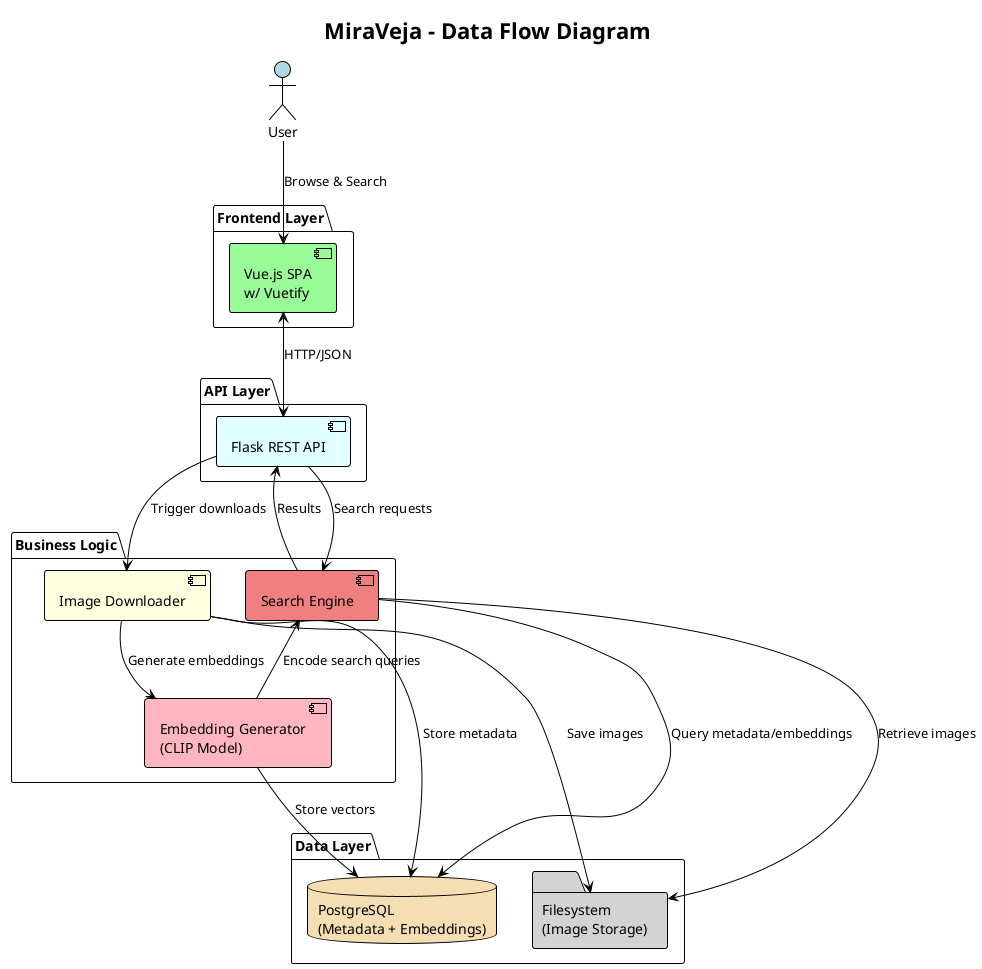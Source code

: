 @startuml "MiraVeja - Data Flow Diagram"
!theme plain
!define RECTANGLE class

title MiraVeja - Data Flow Diagram

actor User as user #lightblue

package "Frontend Layer" {
    component [Vue.js SPA\nw/ Vuetify] as frontend #palegreen
}

package "API Layer" {
    component [Flask REST API] as api #lightcyan
}

package "Business Logic" {
    component [Image Downloader] as downloader #lightyellow
    component [Embedding Generator\n(CLIP Model)] as embeddings #lightpink
    component [Search Engine] as search #lightcoral
}

package "Data Layer" {
    database "PostgreSQL\n(Metadata + Embeddings)" as db #wheat
    folder "Filesystem\n(Image Storage)" as fs #lightgray
}

' User interactions
user --> frontend : Browse & Search
frontend <--> api : HTTP/JSON

' API orchestration
api --> downloader : Trigger downloads
api --> search : Search requests
api <-- search : Results

' Business logic flows
downloader --> db : Store metadata
downloader --> fs : Save images
downloader --> embeddings : Generate embeddings
embeddings --> db : Store vectors

' Search flows
search --> db : Query metadata/embeddings
search --> fs : Retrieve images
search <-- embeddings : Encode search queries

@enduml